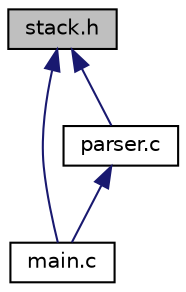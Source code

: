 digraph "stack.h"
{
 // LATEX_PDF_SIZE
  edge [fontname="Helvetica",fontsize="10",labelfontname="Helvetica",labelfontsize="10"];
  node [fontname="Helvetica",fontsize="10",shape=record];
  Node1 [label="stack.h",height=0.2,width=0.4,color="black", fillcolor="grey75", style="filled", fontcolor="black",tooltip=" "];
  Node1 -> Node2 [dir="back",color="midnightblue",fontsize="10",style="solid"];
  Node2 [label="main.c",height=0.2,width=0.4,color="black", fillcolor="white", style="filled",URL="$main_8c.html",tooltip=" "];
  Node1 -> Node3 [dir="back",color="midnightblue",fontsize="10",style="solid"];
  Node3 [label="parser.c",height=0.2,width=0.4,color="black", fillcolor="white", style="filled",URL="$parser_8c.html",tooltip=" "];
  Node3 -> Node2 [dir="back",color="midnightblue",fontsize="10",style="solid"];
}

